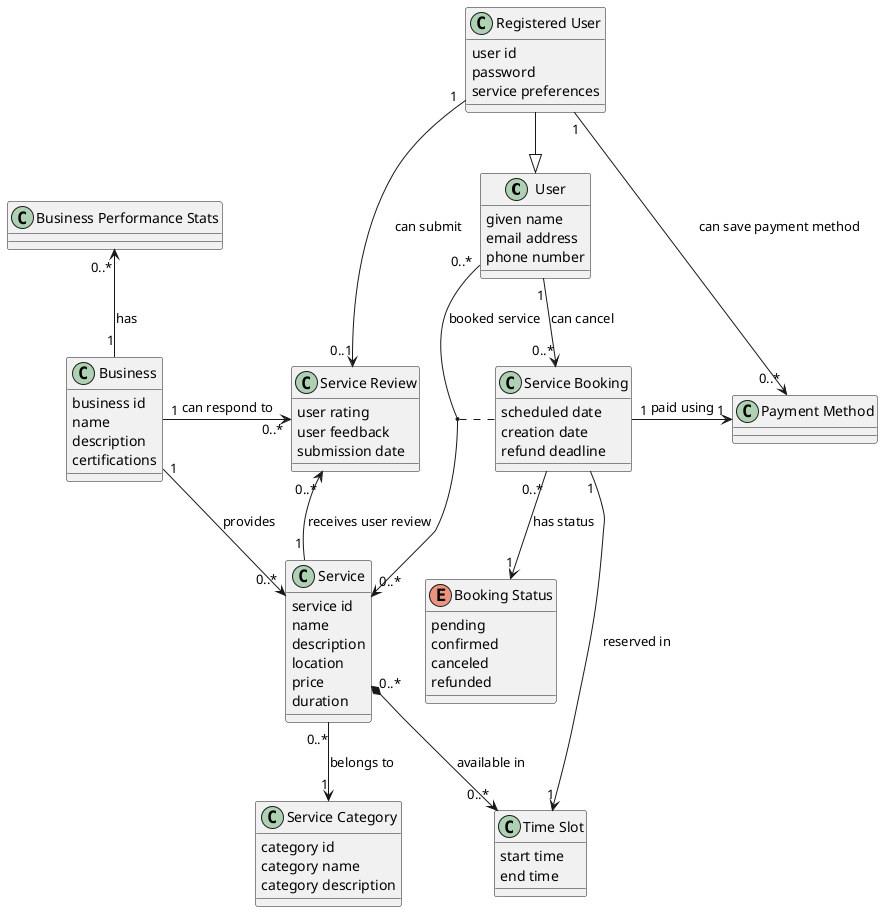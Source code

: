 @startuml

class User {
    given name
    email address
    phone number
}

class "Registered User" as RegisteredUser {
    user id
    password
    service preferences
}

class Business {
    business id
    name
    description
    certifications
}

class "Business Performance Stats" as BusinessPerformanceStats

class Service {
   service id
   name
   description
   location
   price
   duration
}

class "Service Category" as ServiceCategory {
    category id
    category name
    category description
}

class "Service Booking" as ServiceBooking {
    scheduled date
    creation date
    refund deadline
}

class "Service Review" as ServiceReview {
    user rating
    user feedback
    submission date
}

class "Time Slot" as TimeSlot {
   start time
   end time
}

enum "Booking Status" as BookingStatus {
   pending
   confirmed
   canceled
   refunded
}

class "Payment Method" as PaymentMethod


RegisteredUser --|> User
Business "1" -r-> "0..*" Service : provides
Service "0..*" *--> "0..*" TimeSlot : available in
User "0..*" --> "0..*" Service : booked service
(User, Service) .. ServiceBooking
ServiceBooking  "0..*" --> "1" BookingStatus : has status
RegisteredUser "1" -r-> "0..*" PaymentMethod : can save payment method
RegisteredUser "1" --> "0..1" ServiceReview : can submit
Service "1" -u-> "0..*" ServiceReview : receives user review
Service "0..*" --> "1" ServiceCategory : belongs to
Business "1" -u-> "0..*" BusinessPerformanceStats : has
Business "1" -r-> "0..*" ServiceReview : can respond to
User "1" -d-> "0..*" ServiceBooking : can cancel
ServiceBooking "1" --> "1" TimeSlot : reserved in
ServiceBooking "1" -r--> "1" PaymentMethod : paid using


@enduml